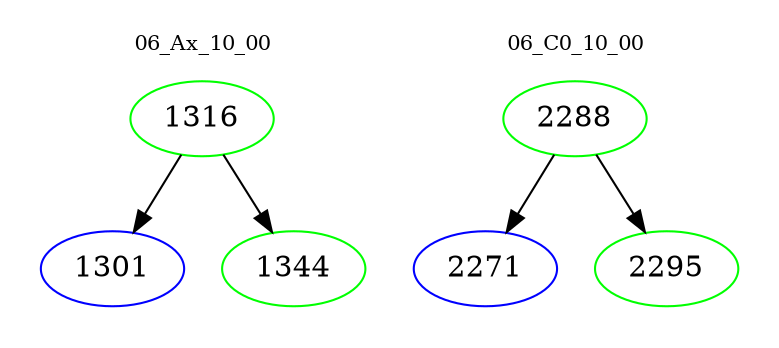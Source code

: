 digraph{
subgraph cluster_0 {
color = white
label = "06_Ax_10_00";
fontsize=10;
T0_1316 [label="1316", color="green"]
T0_1316 -> T0_1301 [color="black"]
T0_1301 [label="1301", color="blue"]
T0_1316 -> T0_1344 [color="black"]
T0_1344 [label="1344", color="green"]
}
subgraph cluster_1 {
color = white
label = "06_C0_10_00";
fontsize=10;
T1_2288 [label="2288", color="green"]
T1_2288 -> T1_2271 [color="black"]
T1_2271 [label="2271", color="blue"]
T1_2288 -> T1_2295 [color="black"]
T1_2295 [label="2295", color="green"]
}
}
